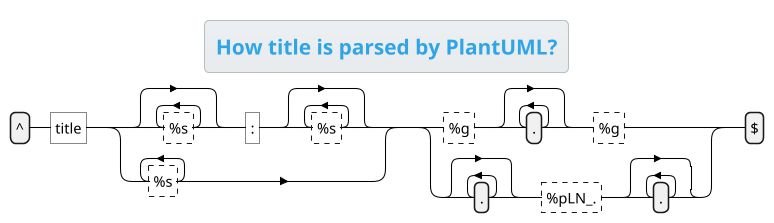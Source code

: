 ' Do not edit
' Theme Gallery
' autogenerated by script
'
@startregex
!theme cerulean
title How title is parsed by PlantUML?
^title(?:[%s]*:[%s]*|[%s]+)(?:(?:[%g](.*)[%g])|(?:(.*[%pLN_.].*)))$
@endregex
